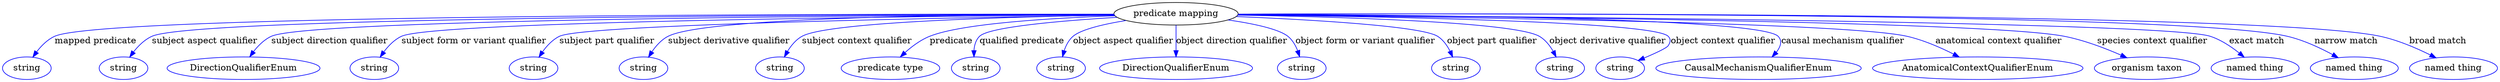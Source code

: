 digraph {
	graph [bb="0,0,3948.9,123"];
	node [label="\N"];
	"predicate mapping"	[height=0.5,
		label="predicate mapping",
		pos="1857.3,105",
		width=2.7261];
	"mapped predicate"	[color=blue,
		height=0.5,
		label=string,
		pos="38.347,18",
		width=1.0652];
	"predicate mapping" -> "mapped predicate"	[color=blue,
		label="mapped predicate",
		lp="147.35,61.5",
		pos="e,47.891,35.803 1759.2,104.25 1397.8,104.88 158.71,104.43 82.347,69 70.827,63.655 61.093,53.693 53.733,44.06",
		style=solid];
	"subject aspect qualifier"	[color=blue,
		height=0.5,
		label=string,
		pos="191.35,18",
		width=1.0652];
	"predicate mapping" -> "subject aspect qualifier"	[color=blue,
		label="subject aspect qualifier",
		lp="319.85,61.5",
		pos="e,201.2,35.804 1759.3,104.02 1419,103.83 305.66,100.77 236.35,69 224.69,63.656 214.75,53.694 207.2,44.061",
		style=solid];
	"subject direction qualifier"	[color=blue,
		height=0.5,
		label=DirectionQualifierEnum,
		pos="381.35,18",
		width=3.358];
	"predicate mapping" -> "subject direction qualifier"	[color=blue,
		label="subject direction qualifier",
		lp="517.35,61.5",
		pos="e,391.23,36.276 1759.2,103.76 1445.8,102.69 485.62,97.142 425.35,69 414,63.703 404.38,53.942 397.06,44.441",
		style=solid];
	"subject form or variant qualifier"	[color=blue,
		height=0.5,
		label=string,
		pos="588.35,18",
		width=1.0652];
	"predicate mapping" -> "subject form or variant qualifier"	[color=blue,
		label="subject form or variant qualifier",
		lp="745.85,61.5",
		pos="e,597.6,35.756 1759.5,103.36 1477.8,101.22 681.91,93.087 631.35,69 619.99,63.593 610.47,53.622 603.29,43.999",
		style=solid];
	"subject part qualifier"	[color=blue,
		height=0.5,
		label=string,
		pos="840.35,18",
		width=1.0652];
	"predicate mapping" -> "subject part qualifier"	[color=blue,
		label="subject part qualifier",
		lp="956.85,61.5",
		pos="e,849,35.705 1759.9,102.66 1520.5,99.088 920.21,88.25 881.35,69 870.41,63.583 861.37,53.749 854.58,44.227",
		style=solid];
	"subject derivative qualifier"	[color=blue,
		height=0.5,
		label=string,
		pos="1014.3,18",
		width=1.0652];
	"predicate mapping" -> "subject derivative qualifier"	[color=blue,
		label="subject derivative qualifier",
		lp="1149.8,61.5",
		pos="e,1022.4,35.654 1759,104.3 1558.2,104.26 1114.5,100.55 1053.3,69 1042.7,63.516 1034.1,53.672 1027.7,44.161",
		style=solid];
	"subject context qualifier"	[color=blue,
		height=0.5,
		label=string,
		pos="1230.3,18",
		width=1.0652];
	"predicate mapping" -> "subject context qualifier"	[color=blue,
		label="subject context qualifier",
		lp="1352.3,61.5",
		pos="e,1237.4,36.037 1759.7,102.84 1602.7,100.3 1307.3,92.432 1265.3,69 1255.6,63.573 1248,54.186 1242.4,45.001",
		style=solid];
	predicate	[color=blue,
		height=0.5,
		label="predicate type",
		pos="1405.3,18",
		width=2.1665];
	"predicate mapping" -> predicate	[color=blue,
		label=predicate,
		lp="1501.3,61.5",
		pos="e,1420.9,36.026 1760.7,101.72 1662.8,98.273 1518.7,89.76 1467.3,69 1452.9,63.163 1439.2,52.78 1428.3,42.983",
		style=solid];
	"qualified predicate"	[color=blue,
		height=0.5,
		label=string,
		pos="1539.3,18",
		width=1.0652];
	"predicate mapping" -> "qualified predicate"	[color=blue,
		label="qualified predicate",
		lp="1613.3,61.5",
		pos="e,1536.9,36.179 1764.3,99.246 1678.4,93.948 1561.8,84.088 1546.3,69 1540.3,63.154 1537.8,54.699 1537.1,46.399",
		style=solid];
	"object aspect qualifier"	[color=blue,
		height=0.5,
		label=string,
		pos="1675.3,18",
		width=1.0652];
	"predicate mapping" -> "object aspect qualifier"	[color=blue,
		label="object aspect qualifier",
		lp="1773.8,61.5",
		pos="e,1677.6,36.235 1778,94.225 1743.2,88.502 1707.4,80.173 1694.3,69 1687.5,63.086 1683.1,54.398 1680.3,45.918",
		style=solid];
	"object direction qualifier"	[color=blue,
		height=0.5,
		label=DirectionQualifierEnum,
		pos="1857.3,18",
		width=3.358];
	"predicate mapping" -> "object direction qualifier"	[color=blue,
		label="object direction qualifier",
		lp="1945.3,61.5",
		pos="e,1857.3,36.175 1857.3,86.799 1857.3,75.163 1857.3,59.548 1857.3,46.237",
		style=solid];
	"object form or variant qualifier"	[color=blue,
		height=0.5,
		label=string,
		pos="2056.3,18",
		width=1.0652];
	"predicate mapping" -> "object form or variant qualifier"	[color=blue,
		label="object form or variant qualifier",
		lp="2156.8,61.5",
		pos="e,2053,36.341 1939.8,95.094 1978.5,89.461 2019.4,80.952 2034.3,69 2041.6,63.202 2046.5,54.541 2049.8,46.05",
		style=solid];
	"object part qualifier"	[color=blue,
		height=0.5,
		label=string,
		pos="2300.3,18",
		width=1.0652];
	"predicate mapping" -> "object part qualifier"	[color=blue,
		label="object part qualifier",
		lp="2357.3,61.5",
		pos="e,2295.2,35.863 1952.9,100.55 2066.7,95.723 2245.1,85.625 2271.3,69 2280.2,63.419 2286.6,54.132 2291.1,45.066",
		style=solid];
	"object derivative qualifier"	[color=blue,
		height=0.5,
		label=string,
		pos="2465.3,18",
		width=1.0652];
	"predicate mapping" -> "object derivative qualifier"	[color=blue,
		label="object derivative qualifier",
		lp="2540.3,61.5",
		pos="e,2458.9,36.006 1955,102.78 2108.3,100.16 2392.2,92.211 2432.3,69 2441.8,63.535 2449.1,54.141 2454.3,44.961",
		style=solid];
	"object context qualifier"	[color=blue,
		height=0.5,
		label=string,
		pos="2560.3,18",
		width=1.0652];
	"predicate mapping" -> "object context qualifier"	[color=blue,
		label="object context qualifier",
		lp="2723.3,61.5",
		pos="e,2590.9,29.225 1955.2,103.16 2159.3,100.92 2613.2,93.234 2636.3,69 2641,64.181 2639.9,59.614 2636.3,54 2631.9,46.995 2616.2,39.253 \
2600.2,32.836",
		style=solid];
	"causal mechanism qualifier"	[color=blue,
		height=0.5,
		label=CausalMechanismQualifierEnum,
		pos="2779.3,18",
		width=4.5135];
	"predicate mapping" -> "causal mechanism qualifier"	[color=blue,
		label="causal mechanism qualifier",
		lp="2912.8,61.5",
		pos="e,2800.7,35.996 1955.7,104.02 2193.3,103.57 2781,99.396 2810.3,69 2817.5,61.568 2814.2,52.212 2807.5,43.609",
		style=solid];
	"anatomical context qualifier"	[color=blue,
		height=0.5,
		label=AnatomicalContextQualifierEnum,
		pos="3126.3,18",
		width=4.6218];
	"predicate mapping" -> "anatomical context qualifier"	[color=blue,
		label="anatomical context qualifier",
		lp="3159.3,61.5",
		pos="e,3097,35.9 1955.3,103.21 2215.7,100.81 2912.7,92.265 3014.3,69 3040,63.122 3067,51.251 3088.1,40.551",
		style=solid];
	"species context qualifier"	[color=blue,
		height=0.5,
		label="organism taxon",
		pos="3394.3,18",
		width=2.3109];
	"predicate mapping" -> "species context qualifier"	[color=blue,
		label="species context qualifier",
		lp="3402.8,61.5",
		pos="e,3362.4,34.708 1955.4,103.48 2253.4,101.63 3136.2,94.074 3263.3,69 3294.5,62.859 3327.9,50.009 3353.1,38.874",
		style=solid];
	"exact match"	[color=blue,
		height=0.5,
		label="named thing",
		pos="3565.3,18",
		width=1.9318];
	"predicate mapping" -> "exact match"	[color=blue,
		label="exact match",
		lp="3568.3,61.5",
		pos="e,3548,35.692 1955.2,103.48 2297.1,101.47 3421.1,93.056 3494.3,69 3511.1,63.479 3527.5,52.52 3540.2,42.265",
		style=solid];
	"narrow match"	[color=blue,
		height=0.5,
		label="named thing",
		pos="3722.3,18",
		width=1.9318];
	"predicate mapping" -> "narrow match"	[color=blue,
		label="narrow match",
		lp="3709.3,61.5",
		pos="e,3696.9,34.761 1955.5,104.44 2302,105.67 3454.9,106.85 3616.3,69 3641.6,63.079 3668,50.656 3688.1,39.676",
		style=solid];
	"broad match"	[color=blue,
		height=0.5,
		label="named thing",
		pos="3879.3,18",
		width=1.9318];
	"predicate mapping" -> "broad match"	[color=blue,
		label="broad match",
		lp="3854.8,61.5",
		pos="e,3851.8,34.531 1955.7,104.42 2320.9,105.67 3586.5,107.19 3763.3,69 3791.1,63.006 3820.5,50.281 3842.7,39.17",
		style=solid];
}
